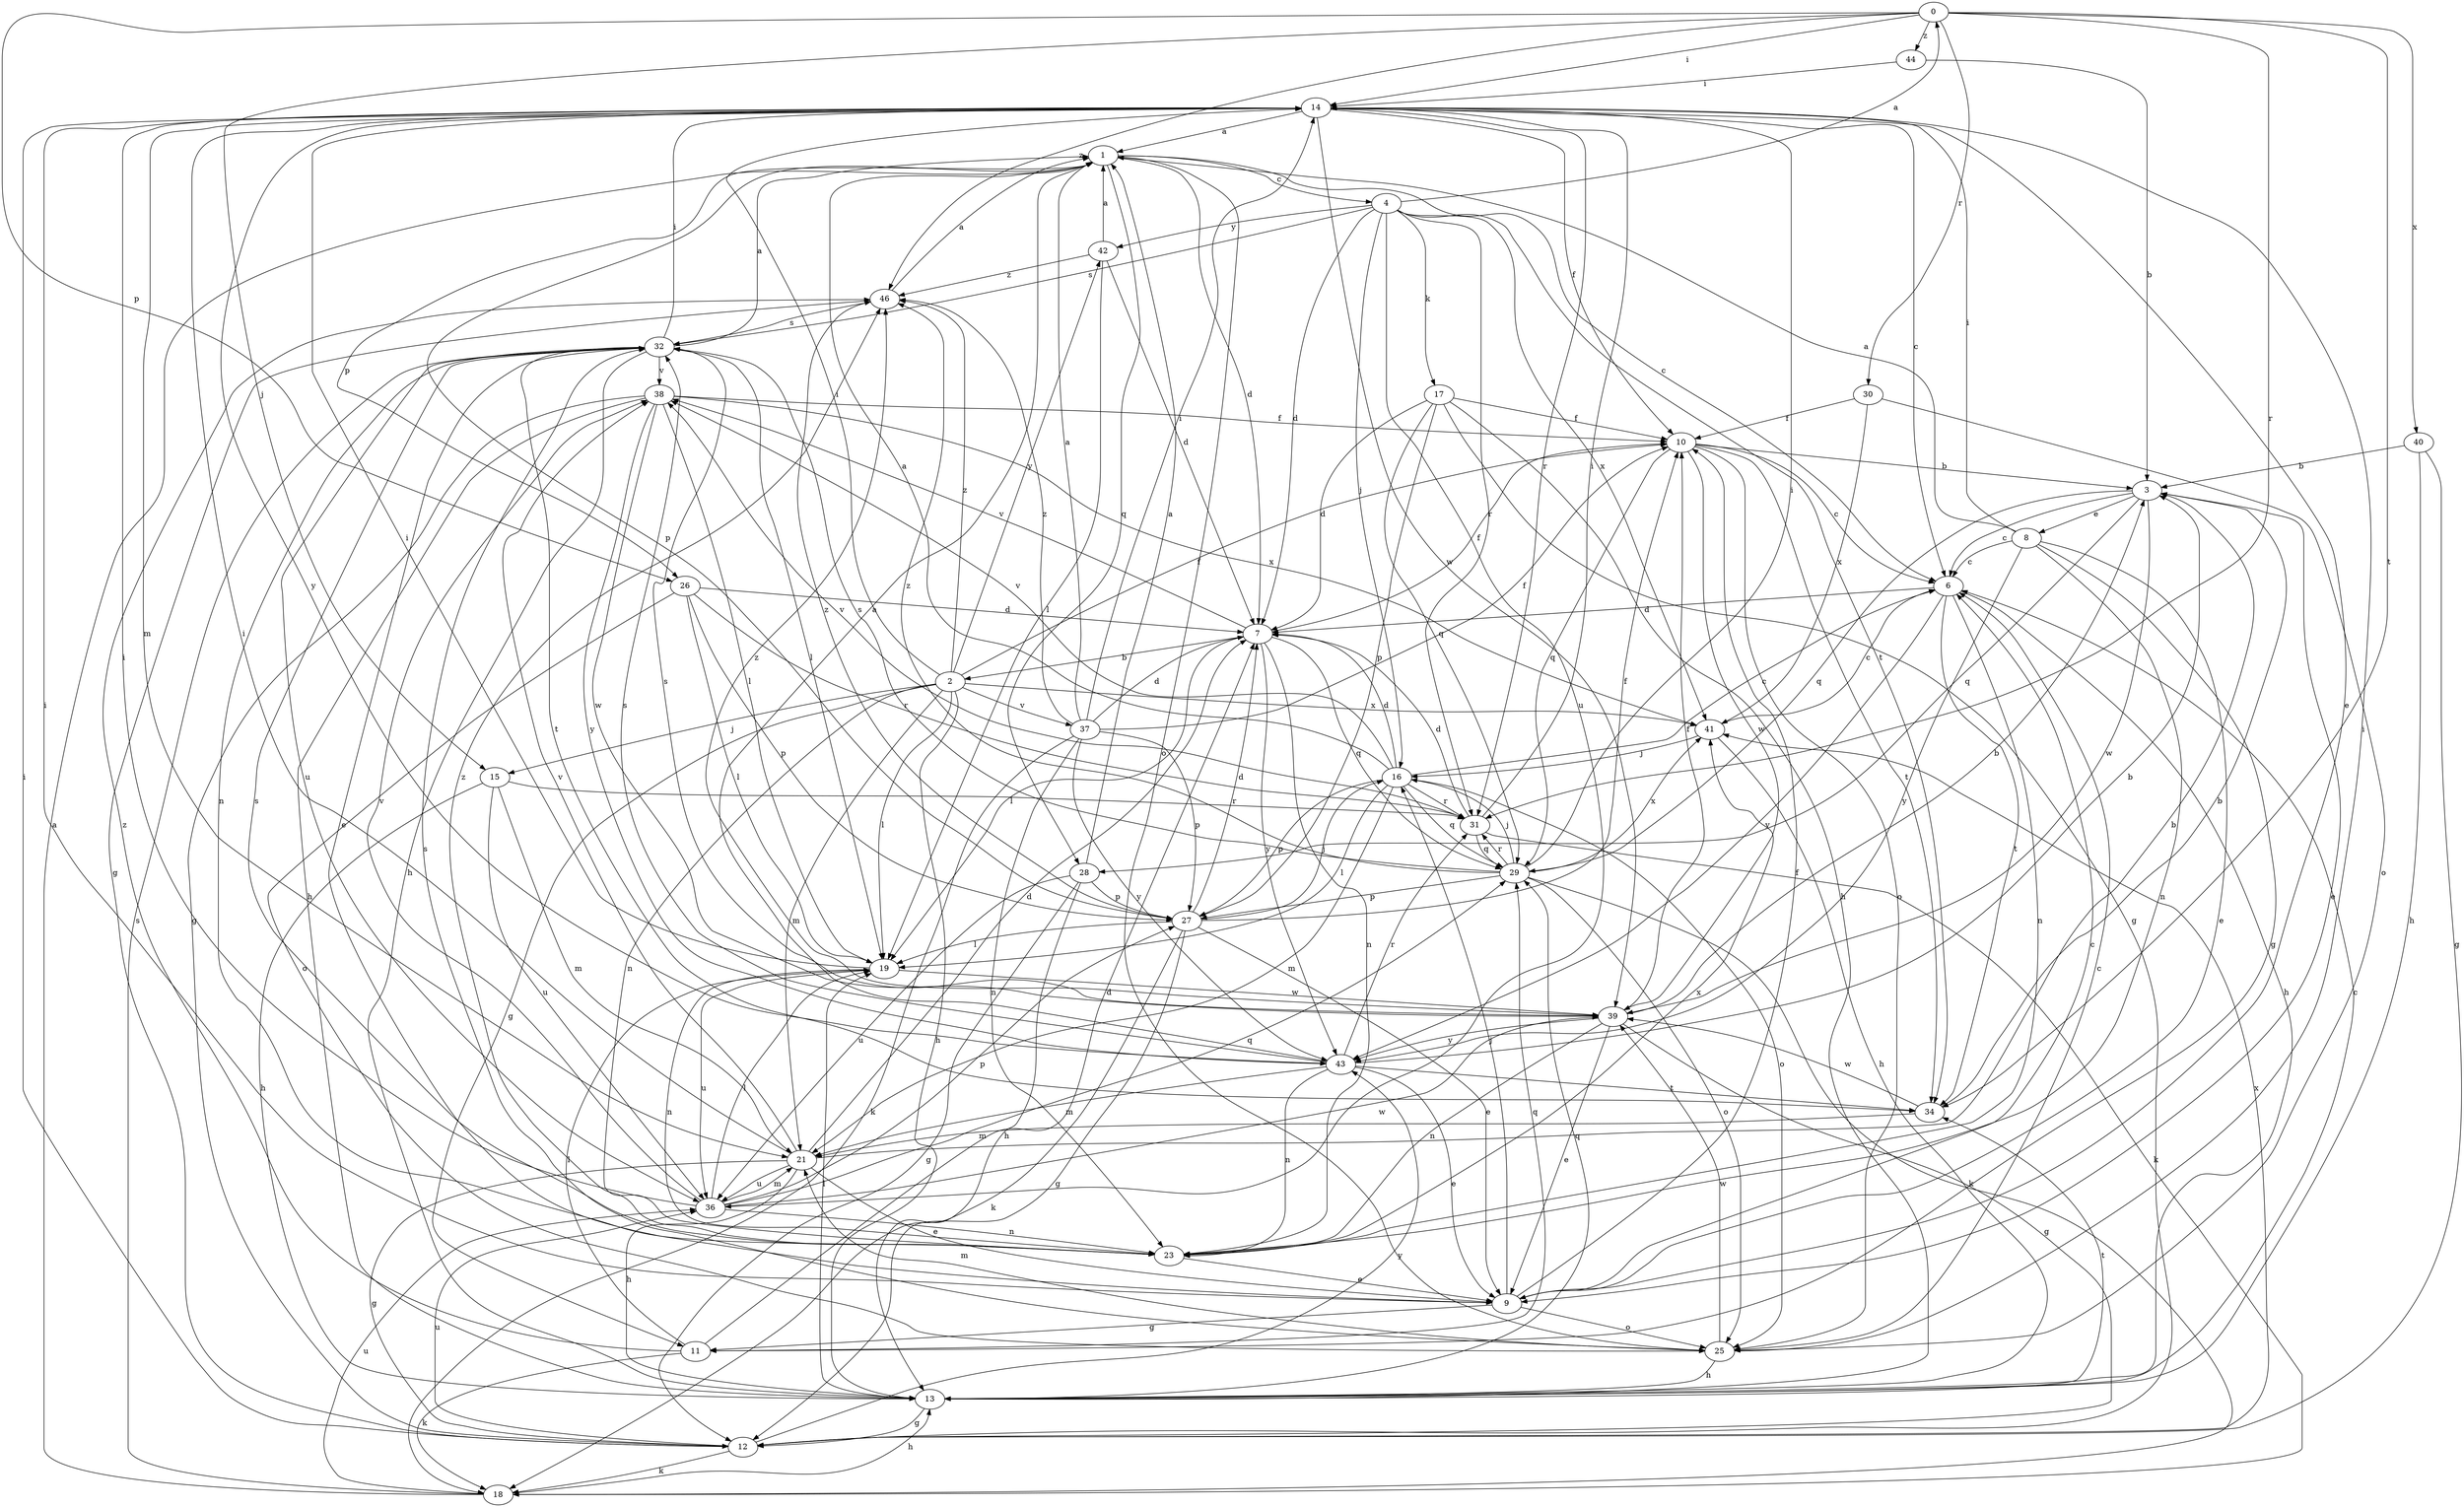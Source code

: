 strict digraph  {
0;
1;
2;
3;
4;
6;
7;
8;
9;
10;
11;
12;
13;
14;
15;
16;
17;
18;
19;
21;
23;
25;
26;
27;
28;
29;
30;
31;
32;
34;
36;
37;
38;
39;
40;
41;
42;
43;
44;
46;
0 -> 14  [label=i];
0 -> 15  [label=j];
0 -> 26  [label=p];
0 -> 30  [label=r];
0 -> 31  [label=r];
0 -> 34  [label=t];
0 -> 40  [label=x];
0 -> 44  [label=z];
0 -> 46  [label=z];
1 -> 4  [label=c];
1 -> 6  [label=c];
1 -> 7  [label=d];
1 -> 25  [label=o];
1 -> 26  [label=p];
1 -> 27  [label=p];
1 -> 28  [label=q];
2 -> 10  [label=f];
2 -> 11  [label=g];
2 -> 13  [label=h];
2 -> 14  [label=i];
2 -> 15  [label=j];
2 -> 19  [label=l];
2 -> 21  [label=m];
2 -> 23  [label=n];
2 -> 37  [label=v];
2 -> 41  [label=x];
2 -> 42  [label=y];
2 -> 46  [label=z];
3 -> 6  [label=c];
3 -> 8  [label=e];
3 -> 9  [label=e];
3 -> 28  [label=q];
3 -> 29  [label=q];
3 -> 39  [label=w];
4 -> 0  [label=a];
4 -> 7  [label=d];
4 -> 16  [label=j];
4 -> 17  [label=k];
4 -> 31  [label=r];
4 -> 32  [label=s];
4 -> 34  [label=t];
4 -> 36  [label=u];
4 -> 41  [label=x];
4 -> 42  [label=y];
6 -> 7  [label=d];
6 -> 13  [label=h];
6 -> 23  [label=n];
6 -> 34  [label=t];
6 -> 43  [label=y];
7 -> 2  [label=b];
7 -> 10  [label=f];
7 -> 19  [label=l];
7 -> 23  [label=n];
7 -> 29  [label=q];
7 -> 38  [label=v];
7 -> 43  [label=y];
8 -> 1  [label=a];
8 -> 6  [label=c];
8 -> 9  [label=e];
8 -> 11  [label=g];
8 -> 14  [label=i];
8 -> 23  [label=n];
8 -> 43  [label=y];
9 -> 6  [label=c];
9 -> 10  [label=f];
9 -> 11  [label=g];
9 -> 14  [label=i];
9 -> 16  [label=j];
9 -> 25  [label=o];
10 -> 3  [label=b];
10 -> 6  [label=c];
10 -> 25  [label=o];
10 -> 29  [label=q];
10 -> 34  [label=t];
10 -> 39  [label=w];
11 -> 7  [label=d];
11 -> 18  [label=k];
11 -> 19  [label=l];
11 -> 29  [label=q];
11 -> 46  [label=z];
12 -> 14  [label=i];
12 -> 18  [label=k];
12 -> 36  [label=u];
12 -> 41  [label=x];
12 -> 43  [label=y];
13 -> 6  [label=c];
13 -> 12  [label=g];
13 -> 19  [label=l];
13 -> 29  [label=q];
13 -> 34  [label=t];
14 -> 1  [label=a];
14 -> 6  [label=c];
14 -> 9  [label=e];
14 -> 10  [label=f];
14 -> 21  [label=m];
14 -> 31  [label=r];
14 -> 39  [label=w];
14 -> 43  [label=y];
15 -> 13  [label=h];
15 -> 21  [label=m];
15 -> 31  [label=r];
15 -> 36  [label=u];
16 -> 1  [label=a];
16 -> 6  [label=c];
16 -> 7  [label=d];
16 -> 19  [label=l];
16 -> 21  [label=m];
16 -> 25  [label=o];
16 -> 27  [label=p];
16 -> 29  [label=q];
16 -> 31  [label=r];
16 -> 38  [label=v];
17 -> 7  [label=d];
17 -> 10  [label=f];
17 -> 12  [label=g];
17 -> 13  [label=h];
17 -> 27  [label=p];
17 -> 29  [label=q];
18 -> 1  [label=a];
18 -> 13  [label=h];
18 -> 32  [label=s];
18 -> 36  [label=u];
19 -> 14  [label=i];
19 -> 23  [label=n];
19 -> 36  [label=u];
19 -> 39  [label=w];
21 -> 3  [label=b];
21 -> 7  [label=d];
21 -> 9  [label=e];
21 -> 12  [label=g];
21 -> 13  [label=h];
21 -> 14  [label=i];
21 -> 36  [label=u];
21 -> 38  [label=v];
23 -> 9  [label=e];
23 -> 32  [label=s];
23 -> 41  [label=x];
23 -> 46  [label=z];
25 -> 6  [label=c];
25 -> 13  [label=h];
25 -> 14  [label=i];
25 -> 21  [label=m];
25 -> 32  [label=s];
25 -> 39  [label=w];
26 -> 7  [label=d];
26 -> 19  [label=l];
26 -> 25  [label=o];
26 -> 27  [label=p];
26 -> 31  [label=r];
27 -> 7  [label=d];
27 -> 9  [label=e];
27 -> 10  [label=f];
27 -> 12  [label=g];
27 -> 16  [label=j];
27 -> 18  [label=k];
27 -> 19  [label=l];
27 -> 46  [label=z];
28 -> 1  [label=a];
28 -> 12  [label=g];
28 -> 13  [label=h];
28 -> 27  [label=p];
28 -> 36  [label=u];
29 -> 14  [label=i];
29 -> 16  [label=j];
29 -> 18  [label=k];
29 -> 25  [label=o];
29 -> 27  [label=p];
29 -> 31  [label=r];
29 -> 32  [label=s];
29 -> 41  [label=x];
29 -> 46  [label=z];
30 -> 10  [label=f];
30 -> 25  [label=o];
30 -> 41  [label=x];
31 -> 7  [label=d];
31 -> 14  [label=i];
31 -> 18  [label=k];
31 -> 29  [label=q];
31 -> 38  [label=v];
32 -> 1  [label=a];
32 -> 9  [label=e];
32 -> 13  [label=h];
32 -> 14  [label=i];
32 -> 19  [label=l];
32 -> 23  [label=n];
32 -> 34  [label=t];
32 -> 36  [label=u];
32 -> 38  [label=v];
34 -> 3  [label=b];
34 -> 21  [label=m];
34 -> 39  [label=w];
36 -> 14  [label=i];
36 -> 19  [label=l];
36 -> 21  [label=m];
36 -> 23  [label=n];
36 -> 27  [label=p];
36 -> 29  [label=q];
36 -> 38  [label=v];
36 -> 39  [label=w];
37 -> 1  [label=a];
37 -> 7  [label=d];
37 -> 10  [label=f];
37 -> 14  [label=i];
37 -> 18  [label=k];
37 -> 23  [label=n];
37 -> 27  [label=p];
37 -> 43  [label=y];
37 -> 46  [label=z];
38 -> 10  [label=f];
38 -> 12  [label=g];
38 -> 13  [label=h];
38 -> 19  [label=l];
38 -> 39  [label=w];
38 -> 41  [label=x];
38 -> 43  [label=y];
39 -> 3  [label=b];
39 -> 9  [label=e];
39 -> 10  [label=f];
39 -> 12  [label=g];
39 -> 23  [label=n];
39 -> 32  [label=s];
39 -> 43  [label=y];
39 -> 46  [label=z];
40 -> 3  [label=b];
40 -> 12  [label=g];
40 -> 13  [label=h];
41 -> 6  [label=c];
41 -> 13  [label=h];
41 -> 16  [label=j];
42 -> 1  [label=a];
42 -> 7  [label=d];
42 -> 19  [label=l];
42 -> 46  [label=z];
43 -> 1  [label=a];
43 -> 3  [label=b];
43 -> 9  [label=e];
43 -> 21  [label=m];
43 -> 23  [label=n];
43 -> 31  [label=r];
43 -> 32  [label=s];
43 -> 34  [label=t];
44 -> 3  [label=b];
44 -> 14  [label=i];
46 -> 1  [label=a];
46 -> 12  [label=g];
46 -> 32  [label=s];
}
